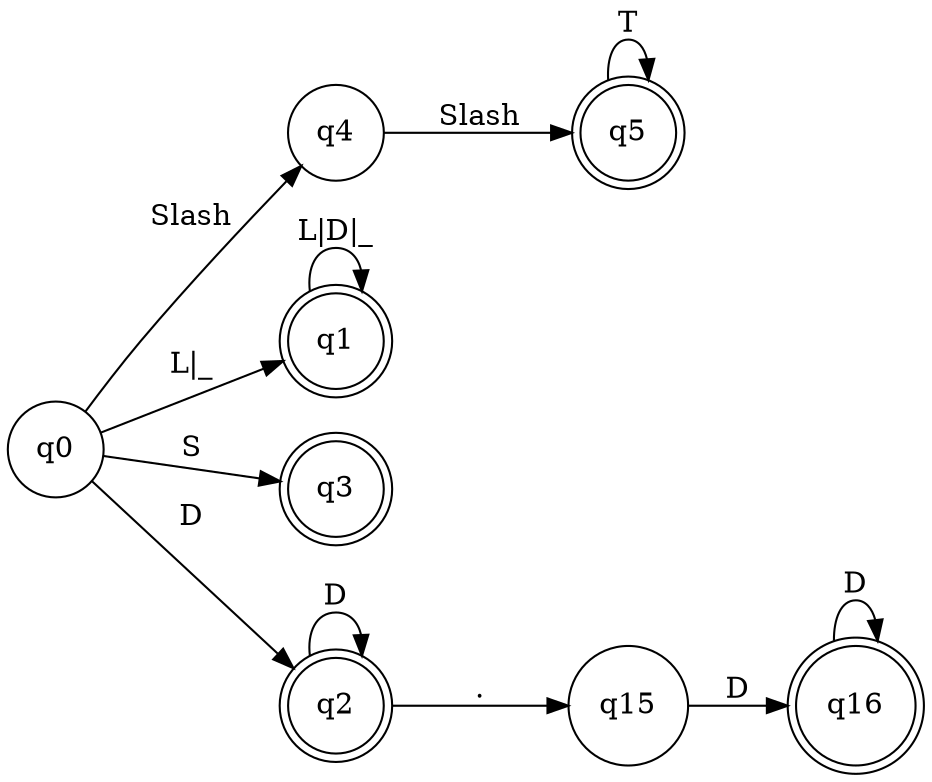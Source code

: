 digraph automa {
rankdir=LR;
node [shape = circle];
nodoRaiz[label="q0"];
nodoSlash [shape=circle, label="q4"];
nodoTodillo [shape=doublecircle, label="q5"];
nodoRaiz->nodoSlash [label=" Slash\ "];
nodoSlash->nodoTodillo [label=" Slash\ "];
nodoTodillo->nodoTodillo [label=" T "];
nodoLetra[shape=doublecircle,label="q1"];
nodoRaiz->nodoLetra[label="L|_"];
nodoLetra->nodoLetra[label="L|D|_"];
nodoSimbolo [shape=doublecircle, label="q3"];
nodoRaiz->nodoSimbolo[label="S"];
nodoDigito[shape=doublecircle,label="q2"];
nodoRaiz->nodoDigito[label="D"];
nodoDigito->nodoDigito[label="D"];
nodoPunto[shape=circle,label="q15"];
nodoDecimal[shape=doublecircle,label="q16"];
nodoDigito->nodoPunto[label="."]
nodoPunto->nodoDecimal[label="D"]
nodoDecimal->nodoDecimal[label="D"]
}
